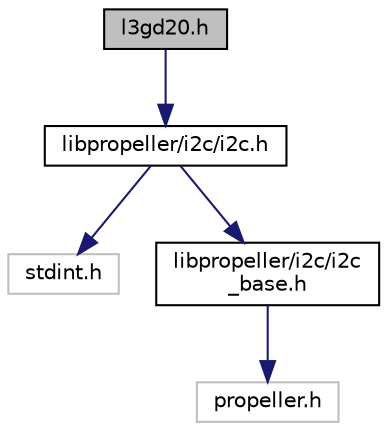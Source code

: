 digraph "l3gd20.h"
{
  edge [fontname="Helvetica",fontsize="10",labelfontname="Helvetica",labelfontsize="10"];
  node [fontname="Helvetica",fontsize="10",shape=record];
  Node1 [label="l3gd20.h",height=0.2,width=0.4,color="black", fillcolor="grey75", style="filled" fontcolor="black"];
  Node1 -> Node2 [color="midnightblue",fontsize="10",style="solid",fontname="Helvetica"];
  Node2 [label="libpropeller/i2c/i2c.h",height=0.2,width=0.4,color="black", fillcolor="white", style="filled",URL="$i2c_8h.html"];
  Node2 -> Node3 [color="midnightblue",fontsize="10",style="solid",fontname="Helvetica"];
  Node3 [label="stdint.h",height=0.2,width=0.4,color="grey75", fillcolor="white", style="filled"];
  Node2 -> Node4 [color="midnightblue",fontsize="10",style="solid",fontname="Helvetica"];
  Node4 [label="libpropeller/i2c/i2c\l_base.h",height=0.2,width=0.4,color="black", fillcolor="white", style="filled",URL="$i2c__base_8h.html"];
  Node4 -> Node5 [color="midnightblue",fontsize="10",style="solid",fontname="Helvetica"];
  Node5 [label="propeller.h",height=0.2,width=0.4,color="grey75", fillcolor="white", style="filled"];
}

